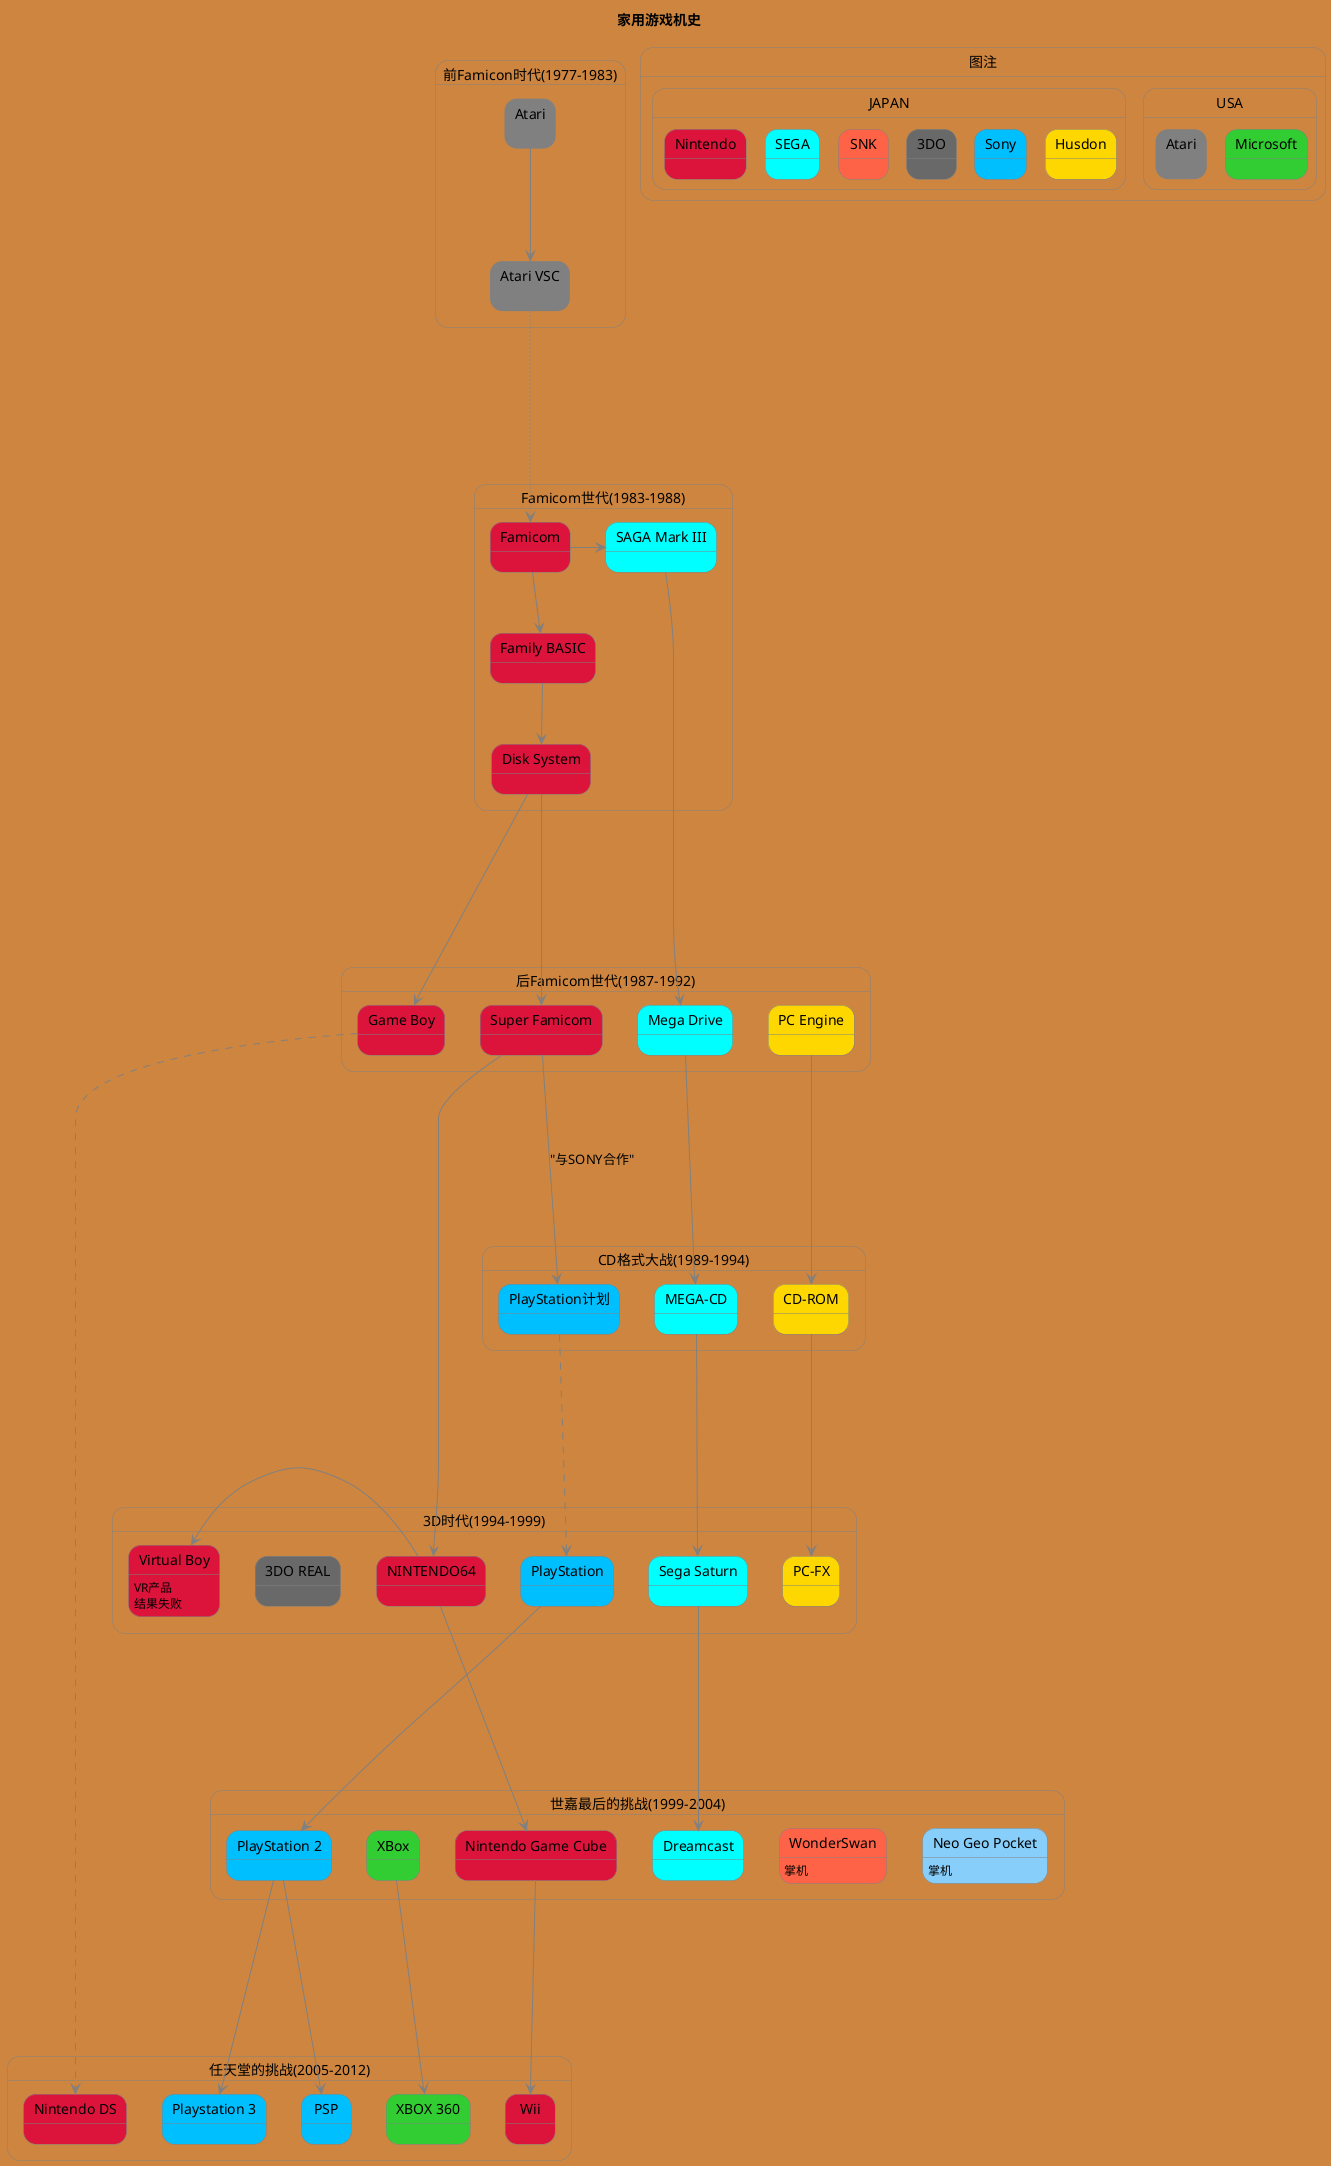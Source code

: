 @startuml 家用游戏机史
title 家用游戏机史

<style>
stateDiagram {
  BackgroundColor Peru
  LineColor Gray
  FontName Impact
  StateFontColor White
  arrow {
    FontSize 13
    LineColor Gray
  }
}
</style>

state "图注" as diagram {
    state JAPAN {
        state Nintendo #Crimson
        state SEGA #Cyan
        state SNK #Tomato
        state 3DO #DimGray
        state Sony #deepskyblue
        state Husdon #Gold
    }
    state USA {
        state "Atari" as ATARICompany #Gray
        state Microsoft #LimeGreen
    }
    
    
}

state "前Famicon时代(1977-1983)" as PreFamicon {
    state Atari #Gray
    state "Atari VSC" as AtariVSC
    Atari --> AtariVSC #Gray
}

state "Famicom世代(1983-1988)" as FamicomAge {
    state Famicom #Crimson
    state "SAGA Mark III" as SegaMark3 #Cyan
    state "Family BASIC" as FamilyBasic #Crimson
    state "Disk System" as DiskSystem #Crimson
    Famicom --right--> SegaMark3
    Famicom --> FamilyBasic
    FamilyBasic --> DiskSystem 
}

state "后Famicom世代(1987-1992)" as PostFamicom {
    state "Game Boy" as GameBoy #Crimson
    state "Super Famicom" as SuperFamicom #Crimson
    state "Mega Drive" as MegaDrive #Cyan
    state "PC Engine" as PCEngine #Gold
}

state "CD格式大战(1989-1994)" as CDBattle {
    state "CD-ROM" as CDROM #Gold
    state "MEGA-CD" as MEGACD #Cyan
    state "PlayStation计划" as PlayStationCD #deepskyblue
}

state "3D时代(1994-1999)" as 3DAge {
    state PlayStation #deepskyblue
    state "Sega Saturn" as SegaSaturn #Cyan
    state NINTENDO64 #Crimson
    state "Virtual Boy" as VirtualBoy #Crimson
    VirtualBoy : VR产品
    VirtualBoy : 结果失败

    state "3DO REAL" as 3DOReal #DimGray
    state "PC-FX" as PCFX #Gold
}

state "世嘉最后的挑战(1999-2004)" as Battle4 {
    state "Neo Geo Pocket" as NeoGeoPocket #LightSkyBlue
    NeoGeoPocket : 掌机

    state WonderSwan #Tomato
    WonderSwan : 掌机

    state "PlayStation 2" as PlayStation2 #deepskyblue
    state Dreamcast #Cyan
    state XBox #LimeGreen
    state "Nintendo Game Cube" as NintendoGameCube #Crimson
}

state "任天堂的挑战(2005-2012)" as Battle5 {
    state PSP #deepskyblue
    state "Playstation 3" as PlayStation3 #deepskyblue
    state "Nintendo DS" as NintendoDS #Crimson
    state "XBOX 360" as XBox360 #LimeGreen
    state Wii #Crimson
}

AtariVSC --down[dotted]--> Famicom
DiskSystem --down--> GameBoy
DiskSystem --down--> SuperFamicom
SegaMark3 --down--> MegaDrive
MegaDrive --down--> MEGACD
PCEngine --down--> CDROM
SuperFamicom --down--> PlayStationCD : "与SONY合作"
PlayStationCD --down[dashed]--> PlayStation
MEGACD --down--> SegaSaturn
SuperFamicom --down--> NINTENDO64
NINTENDO64 -left-> VirtualBoy
CDROM --down--> PCFX
PlayStation --down--> PlayStation2
SegaSaturn --down--> Dreamcast
NINTENDO64 --down--> NintendoGameCube
PlayStation2 --> PSP
PlayStation2 --down--> PlayStation3
GameBoy --down[dashed]--> NintendoDS
XBox --down--> XBox360
NintendoGameCube --down--> Wii
@enduml